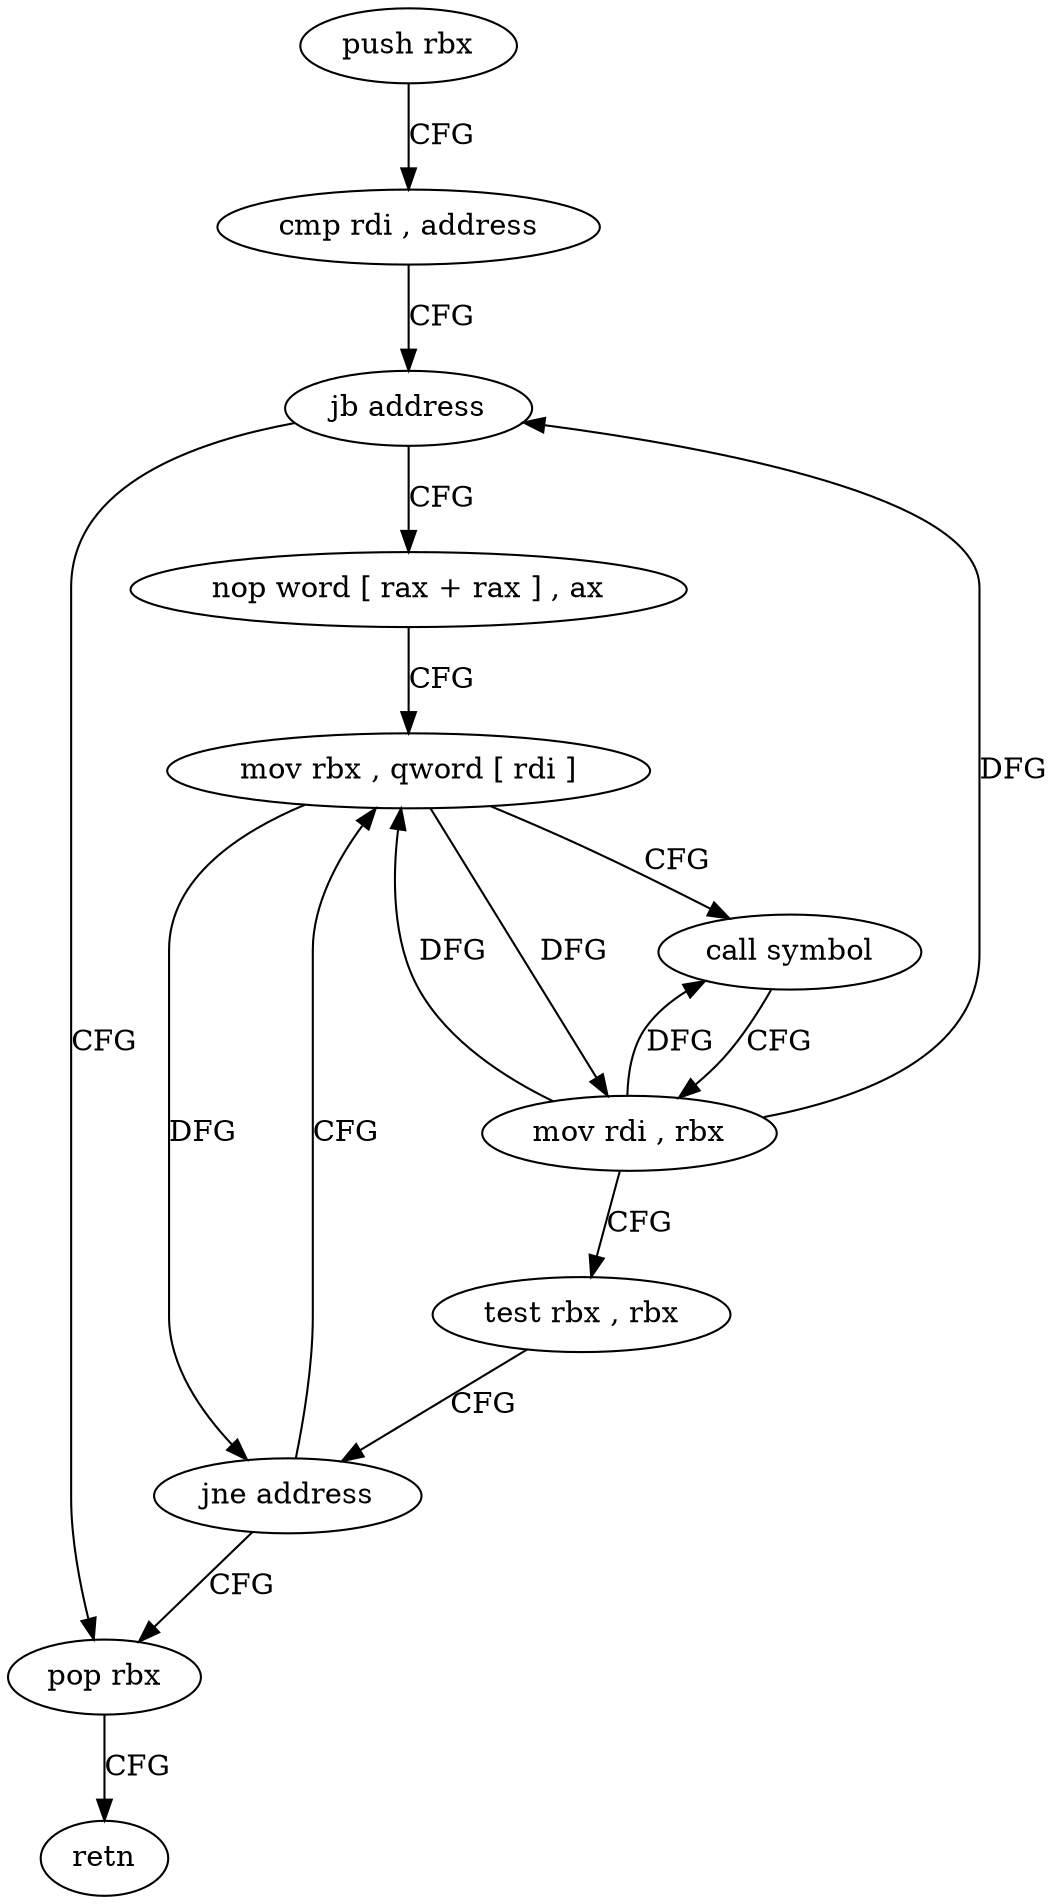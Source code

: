 digraph "func" {
"4267872" [label = "push rbx" ]
"4267873" [label = "cmp rdi , address" ]
"4267877" [label = "jb address" ]
"4267904" [label = "pop rbx" ]
"4267879" [label = "nop word [ rax + rax ] , ax" ]
"4267905" [label = "retn" ]
"4267888" [label = "mov rbx , qword [ rdi ]" ]
"4267891" [label = "call symbol" ]
"4267896" [label = "mov rdi , rbx" ]
"4267899" [label = "test rbx , rbx" ]
"4267902" [label = "jne address" ]
"4267872" -> "4267873" [ label = "CFG" ]
"4267873" -> "4267877" [ label = "CFG" ]
"4267877" -> "4267904" [ label = "CFG" ]
"4267877" -> "4267879" [ label = "CFG" ]
"4267904" -> "4267905" [ label = "CFG" ]
"4267879" -> "4267888" [ label = "CFG" ]
"4267888" -> "4267891" [ label = "CFG" ]
"4267888" -> "4267896" [ label = "DFG" ]
"4267888" -> "4267902" [ label = "DFG" ]
"4267891" -> "4267896" [ label = "CFG" ]
"4267896" -> "4267899" [ label = "CFG" ]
"4267896" -> "4267877" [ label = "DFG" ]
"4267896" -> "4267888" [ label = "DFG" ]
"4267896" -> "4267891" [ label = "DFG" ]
"4267899" -> "4267902" [ label = "CFG" ]
"4267902" -> "4267888" [ label = "CFG" ]
"4267902" -> "4267904" [ label = "CFG" ]
}
